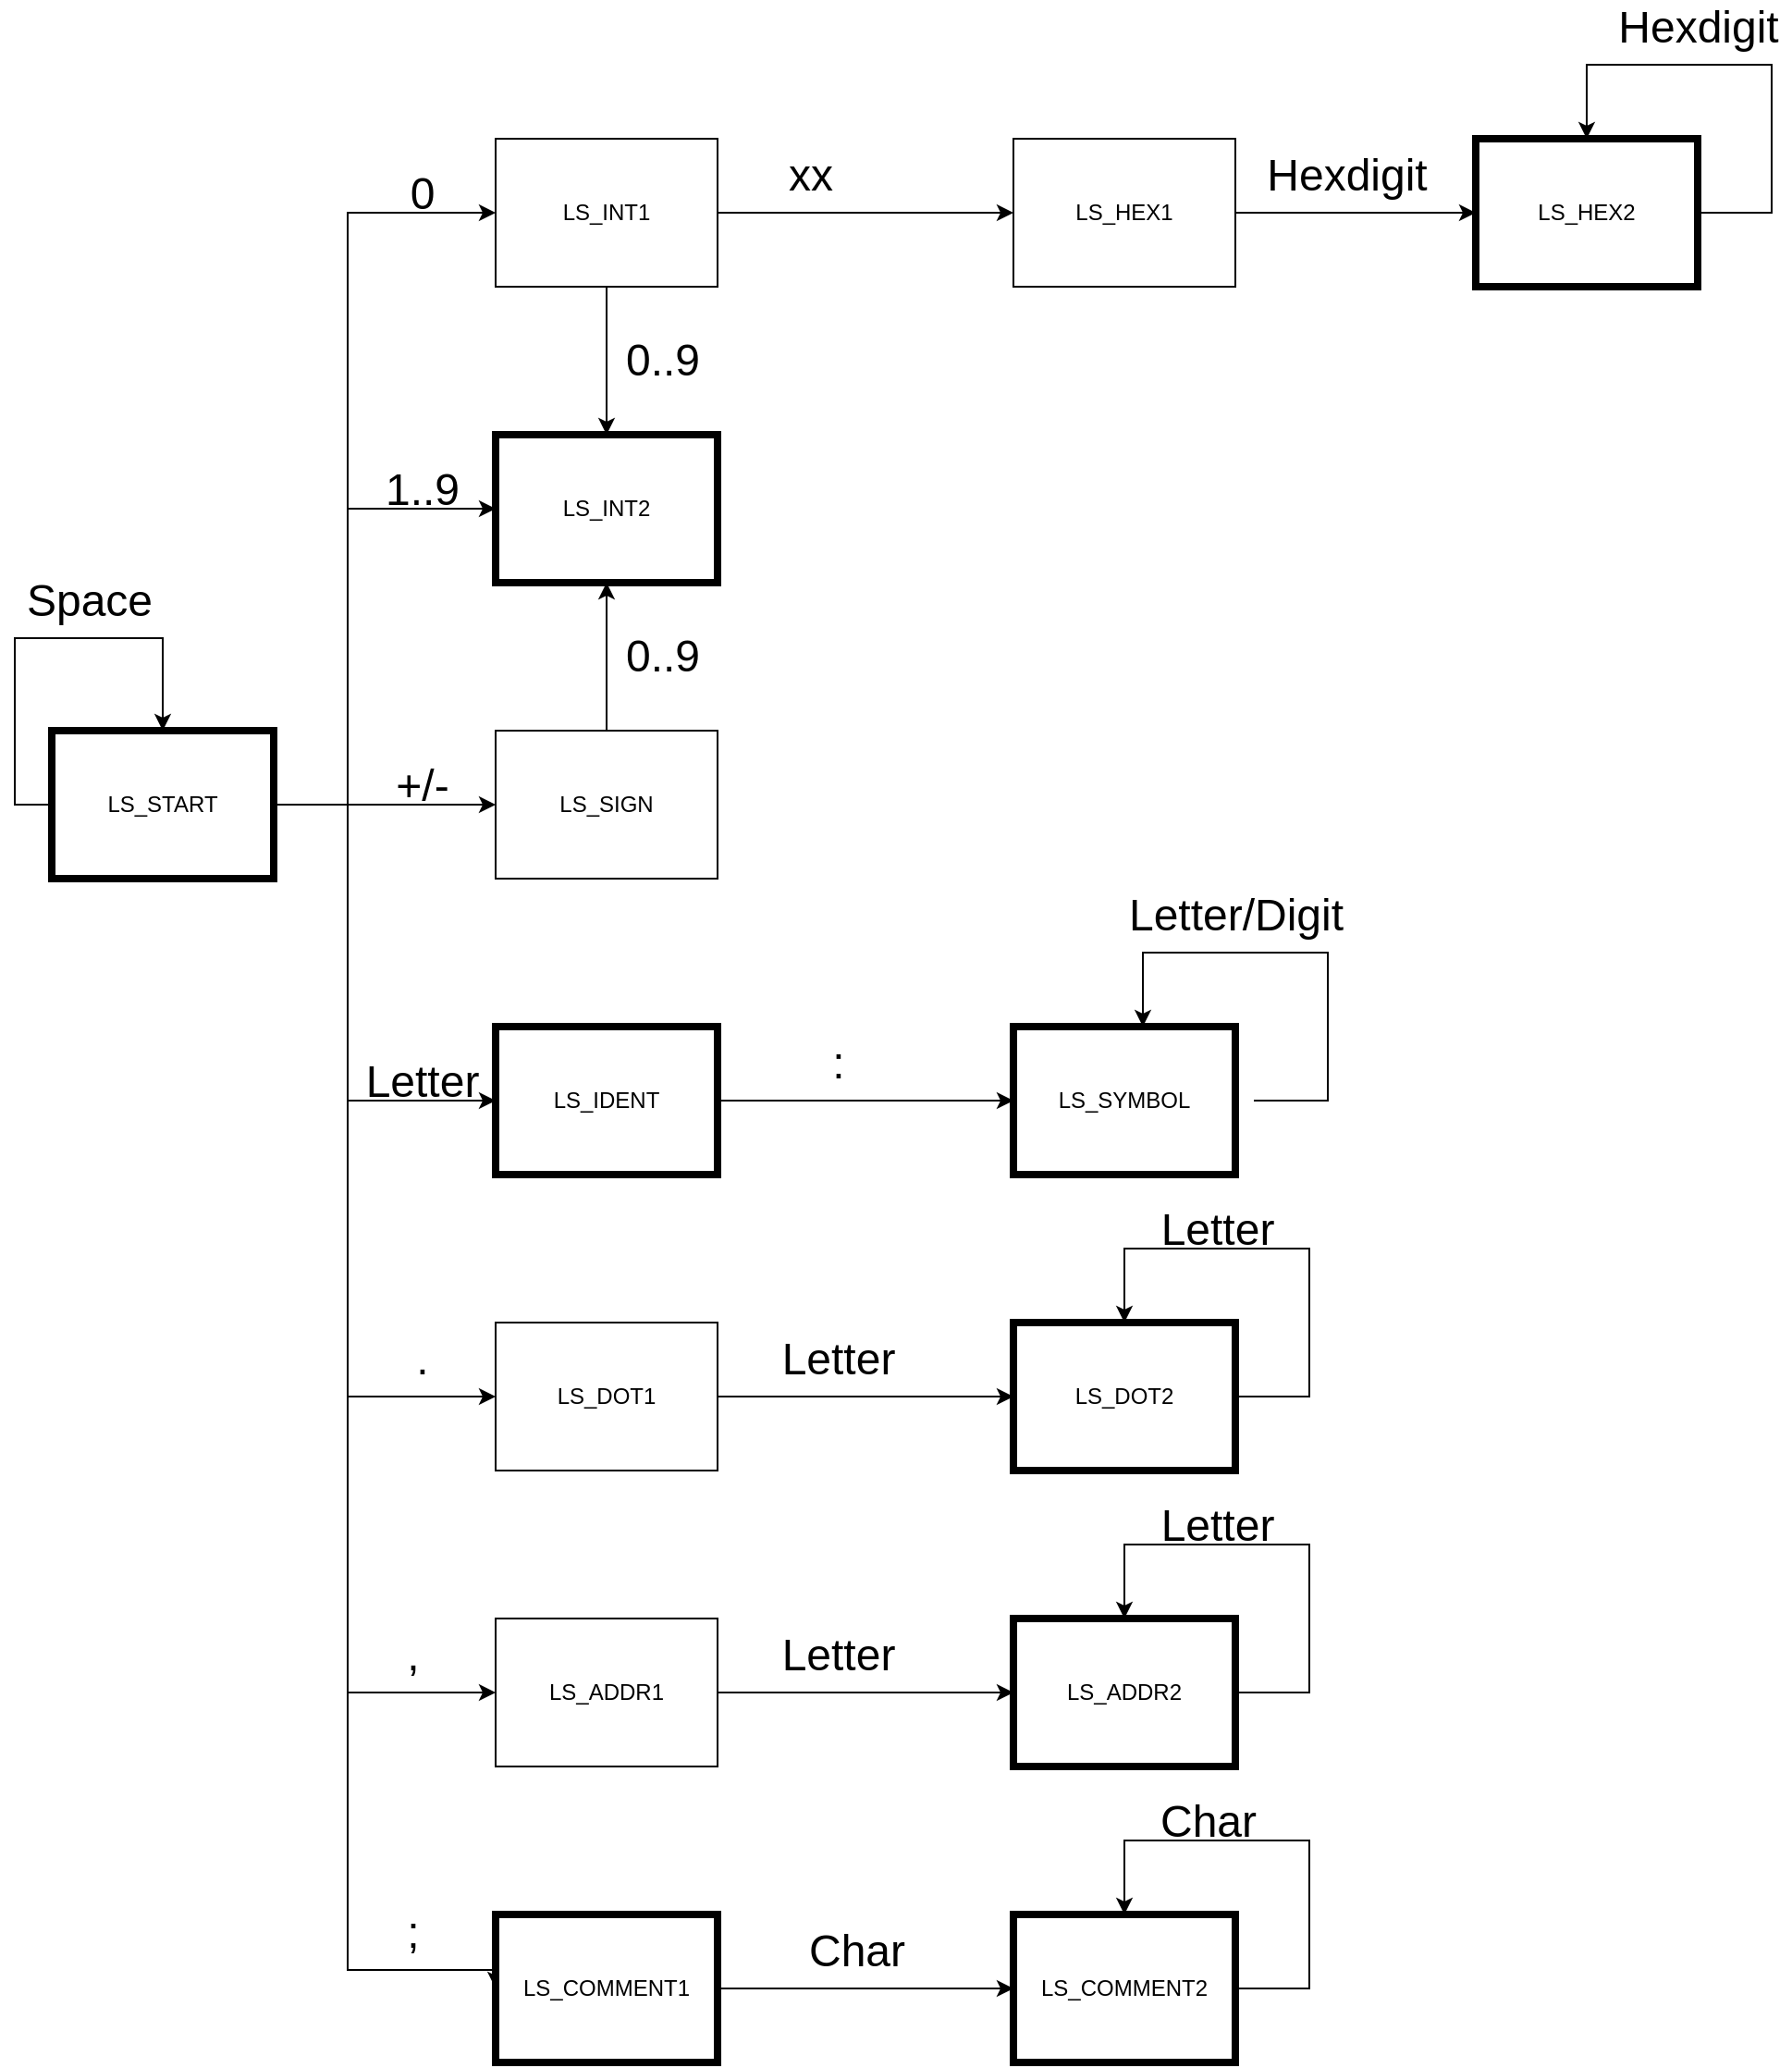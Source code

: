 <mxfile version="15.0.3" type="github">
  <diagram id="vPd9GfktYioFcb5D9k51" name="Page-1">
    <mxGraphModel dx="1220" dy="1055" grid="1" gridSize="10" guides="1" tooltips="1" connect="1" arrows="1" fold="1" page="1" pageScale="1" pageWidth="850" pageHeight="1100" math="0" shadow="0">
      <root>
        <mxCell id="0" />
        <mxCell id="1" parent="0" />
        <mxCell id="3PTNw1tlSmAXJKq-SEOw-10" style="edgeStyle=orthogonalEdgeStyle;rounded=0;orthogonalLoop=1;jettySize=auto;html=1;entryX=0;entryY=0.5;entryDx=0;entryDy=0;" parent="1" source="3PTNw1tlSmAXJKq-SEOw-1" target="3PTNw1tlSmAXJKq-SEOw-4" edge="1">
          <mxGeometry relative="1" as="geometry">
            <Array as="points">
              <mxPoint x="200" y="480" />
              <mxPoint x="200" y="320" />
            </Array>
          </mxGeometry>
        </mxCell>
        <mxCell id="3PTNw1tlSmAXJKq-SEOw-11" style="edgeStyle=orthogonalEdgeStyle;rounded=0;orthogonalLoop=1;jettySize=auto;html=1;entryX=0;entryY=0.5;entryDx=0;entryDy=0;" parent="1" source="3PTNw1tlSmAXJKq-SEOw-1" target="3PTNw1tlSmAXJKq-SEOw-2" edge="1">
          <mxGeometry relative="1" as="geometry">
            <Array as="points">
              <mxPoint x="200" y="480" />
              <mxPoint x="200" y="160" />
            </Array>
          </mxGeometry>
        </mxCell>
        <mxCell id="3PTNw1tlSmAXJKq-SEOw-15" style="edgeStyle=orthogonalEdgeStyle;rounded=0;orthogonalLoop=1;jettySize=auto;html=1;" parent="1" source="3PTNw1tlSmAXJKq-SEOw-1" target="3PTNw1tlSmAXJKq-SEOw-12" edge="1">
          <mxGeometry relative="1" as="geometry" />
        </mxCell>
        <mxCell id="3PTNw1tlSmAXJKq-SEOw-19" style="edgeStyle=orthogonalEdgeStyle;rounded=0;orthogonalLoop=1;jettySize=auto;html=1;entryX=0;entryY=0.5;entryDx=0;entryDy=0;" parent="1" source="3PTNw1tlSmAXJKq-SEOw-1" target="3PTNw1tlSmAXJKq-SEOw-17" edge="1">
          <mxGeometry relative="1" as="geometry">
            <Array as="points">
              <mxPoint x="200" y="480" />
              <mxPoint x="200" y="960" />
            </Array>
          </mxGeometry>
        </mxCell>
        <mxCell id="3PTNw1tlSmAXJKq-SEOw-20" style="edgeStyle=orthogonalEdgeStyle;rounded=0;orthogonalLoop=1;jettySize=auto;html=1;entryX=0;entryY=0.5;entryDx=0;entryDy=0;" parent="1" source="3PTNw1tlSmAXJKq-SEOw-1" target="3PTNw1tlSmAXJKq-SEOw-18" edge="1">
          <mxGeometry relative="1" as="geometry">
            <Array as="points">
              <mxPoint x="200" y="480" />
              <mxPoint x="200" y="800" />
            </Array>
          </mxGeometry>
        </mxCell>
        <mxCell id="3PTNw1tlSmAXJKq-SEOw-21" style="edgeStyle=orthogonalEdgeStyle;rounded=0;orthogonalLoop=1;jettySize=auto;html=1;entryX=0;entryY=0.5;entryDx=0;entryDy=0;" parent="1" source="3PTNw1tlSmAXJKq-SEOw-1" target="3PTNw1tlSmAXJKq-SEOw-16" edge="1">
          <mxGeometry relative="1" as="geometry">
            <Array as="points">
              <mxPoint x="200" y="480" />
              <mxPoint x="200" y="640" />
            </Array>
          </mxGeometry>
        </mxCell>
        <mxCell id="3PTNw1tlSmAXJKq-SEOw-34" style="edgeStyle=orthogonalEdgeStyle;rounded=0;orthogonalLoop=1;jettySize=auto;html=1;exitX=0;exitY=0.5;exitDx=0;exitDy=0;entryX=0.5;entryY=0;entryDx=0;entryDy=0;" parent="1" source="3PTNw1tlSmAXJKq-SEOw-1" target="3PTNw1tlSmAXJKq-SEOw-1" edge="1">
          <mxGeometry relative="1" as="geometry">
            <mxPoint x="100" y="430" as="targetPoint" />
            <Array as="points">
              <mxPoint x="20" y="480" />
              <mxPoint x="20" y="390" />
              <mxPoint x="100" y="390" />
            </Array>
          </mxGeometry>
        </mxCell>
        <mxCell id="XhHxhdLejssvO39jFQw6-26" style="edgeStyle=orthogonalEdgeStyle;rounded=0;orthogonalLoop=1;jettySize=auto;html=1;entryX=0;entryY=0.5;entryDx=0;entryDy=0;" edge="1" parent="1" source="3PTNw1tlSmAXJKq-SEOw-1" target="XhHxhdLejssvO39jFQw6-22">
          <mxGeometry relative="1" as="geometry">
            <Array as="points">
              <mxPoint x="200" y="480" />
              <mxPoint x="200" y="1110" />
            </Array>
          </mxGeometry>
        </mxCell>
        <mxCell id="3PTNw1tlSmAXJKq-SEOw-1" value="LS_START" style="rounded=0;whiteSpace=wrap;html=1;strokeWidth=4;" parent="1" vertex="1">
          <mxGeometry x="40" y="440" width="120" height="80" as="geometry" />
        </mxCell>
        <mxCell id="3PTNw1tlSmAXJKq-SEOw-22" style="edgeStyle=orthogonalEdgeStyle;rounded=0;orthogonalLoop=1;jettySize=auto;html=1;entryX=0.5;entryY=0;entryDx=0;entryDy=0;" parent="1" source="3PTNw1tlSmAXJKq-SEOw-2" target="3PTNw1tlSmAXJKq-SEOw-4" edge="1">
          <mxGeometry relative="1" as="geometry" />
        </mxCell>
        <mxCell id="3PTNw1tlSmAXJKq-SEOw-31" style="edgeStyle=orthogonalEdgeStyle;rounded=0;orthogonalLoop=1;jettySize=auto;html=1;" parent="1" source="3PTNw1tlSmAXJKq-SEOw-2" target="3PTNw1tlSmAXJKq-SEOw-23" edge="1">
          <mxGeometry relative="1" as="geometry" />
        </mxCell>
        <mxCell id="3PTNw1tlSmAXJKq-SEOw-2" value="LS_INT1" style="rounded=0;whiteSpace=wrap;html=1;" parent="1" vertex="1">
          <mxGeometry x="280" y="120" width="120" height="80" as="geometry" />
        </mxCell>
        <mxCell id="3PTNw1tlSmAXJKq-SEOw-4" value="LS_INT2" style="rounded=0;whiteSpace=wrap;html=1;strokeWidth=4;" parent="1" vertex="1">
          <mxGeometry x="280" y="280" width="120" height="80" as="geometry" />
        </mxCell>
        <mxCell id="3PTNw1tlSmAXJKq-SEOw-33" style="edgeStyle=orthogonalEdgeStyle;rounded=0;orthogonalLoop=1;jettySize=auto;html=1;entryX=0.5;entryY=1;entryDx=0;entryDy=0;" parent="1" source="3PTNw1tlSmAXJKq-SEOw-12" target="3PTNw1tlSmAXJKq-SEOw-4" edge="1">
          <mxGeometry relative="1" as="geometry" />
        </mxCell>
        <mxCell id="3PTNw1tlSmAXJKq-SEOw-12" value="LS_SIGN" style="rounded=0;whiteSpace=wrap;html=1;" parent="1" vertex="1">
          <mxGeometry x="280" y="440" width="120" height="80" as="geometry" />
        </mxCell>
        <mxCell id="3PTNw1tlSmAXJKq-SEOw-30" style="edgeStyle=orthogonalEdgeStyle;rounded=0;orthogonalLoop=1;jettySize=auto;html=1;exitX=1;exitY=0.5;exitDx=0;exitDy=0;" parent="1" source="3PTNw1tlSmAXJKq-SEOw-16" target="3PTNw1tlSmAXJKq-SEOw-25" edge="1">
          <mxGeometry relative="1" as="geometry">
            <mxPoint x="440" y="640" as="sourcePoint" />
          </mxGeometry>
        </mxCell>
        <mxCell id="3PTNw1tlSmAXJKq-SEOw-16" value="LS_IDENT" style="rounded=0;whiteSpace=wrap;html=1;strokeWidth=4;" parent="1" vertex="1">
          <mxGeometry x="280" y="600" width="120" height="80" as="geometry" />
        </mxCell>
        <mxCell id="3PTNw1tlSmAXJKq-SEOw-28" style="edgeStyle=orthogonalEdgeStyle;rounded=0;orthogonalLoop=1;jettySize=auto;html=1;exitX=1;exitY=0.5;exitDx=0;exitDy=0;" parent="1" source="3PTNw1tlSmAXJKq-SEOw-17" target="3PTNw1tlSmAXJKq-SEOw-27" edge="1">
          <mxGeometry relative="1" as="geometry">
            <mxPoint x="440" y="960" as="sourcePoint" />
          </mxGeometry>
        </mxCell>
        <mxCell id="3PTNw1tlSmAXJKq-SEOw-17" value="LS_ADDR1" style="rounded=0;whiteSpace=wrap;html=1;" parent="1" vertex="1">
          <mxGeometry x="280" y="920" width="120" height="80" as="geometry" />
        </mxCell>
        <mxCell id="3PTNw1tlSmAXJKq-SEOw-29" style="edgeStyle=orthogonalEdgeStyle;rounded=0;orthogonalLoop=1;jettySize=auto;html=1;exitX=1;exitY=0.5;exitDx=0;exitDy=0;" parent="1" source="3PTNw1tlSmAXJKq-SEOw-18" target="3PTNw1tlSmAXJKq-SEOw-26" edge="1">
          <mxGeometry relative="1" as="geometry">
            <mxPoint x="440" y="800" as="sourcePoint" />
          </mxGeometry>
        </mxCell>
        <mxCell id="3PTNw1tlSmAXJKq-SEOw-18" value="LS_DOT1" style="rounded=0;whiteSpace=wrap;html=1;" parent="1" vertex="1">
          <mxGeometry x="280" y="760" width="120" height="80" as="geometry" />
        </mxCell>
        <mxCell id="3PTNw1tlSmAXJKq-SEOw-32" style="edgeStyle=orthogonalEdgeStyle;rounded=0;orthogonalLoop=1;jettySize=auto;html=1;" parent="1" source="3PTNw1tlSmAXJKq-SEOw-23" target="3PTNw1tlSmAXJKq-SEOw-24" edge="1">
          <mxGeometry relative="1" as="geometry" />
        </mxCell>
        <mxCell id="3PTNw1tlSmAXJKq-SEOw-23" value="LS_HEX1" style="rounded=0;whiteSpace=wrap;html=1;" parent="1" vertex="1">
          <mxGeometry x="560" y="120" width="120" height="80" as="geometry" />
        </mxCell>
        <mxCell id="3PTNw1tlSmAXJKq-SEOw-24" value="LS_HEX2" style="rounded=0;whiteSpace=wrap;html=1;strokeWidth=4;" parent="1" vertex="1">
          <mxGeometry x="810" y="120" width="120" height="80" as="geometry" />
        </mxCell>
        <mxCell id="3PTNw1tlSmAXJKq-SEOw-25" value="LS_SYMBOL" style="rounded=0;whiteSpace=wrap;html=1;strokeWidth=4;" parent="1" vertex="1">
          <mxGeometry x="560" y="600" width="120" height="80" as="geometry" />
        </mxCell>
        <mxCell id="3PTNw1tlSmAXJKq-SEOw-26" value="LS_DOT2" style="rounded=0;whiteSpace=wrap;html=1;strokeWidth=4;" parent="1" vertex="1">
          <mxGeometry x="560" y="760" width="120" height="80" as="geometry" />
        </mxCell>
        <mxCell id="3PTNw1tlSmAXJKq-SEOw-35" style="edgeStyle=orthogonalEdgeStyle;rounded=0;orthogonalLoop=1;jettySize=auto;html=1;exitX=1;exitY=0.5;exitDx=0;exitDy=0;" parent="1" source="3PTNw1tlSmAXJKq-SEOw-27" edge="1">
          <mxGeometry relative="1" as="geometry">
            <mxPoint x="620" y="920" as="targetPoint" />
            <Array as="points">
              <mxPoint x="720" y="960" />
              <mxPoint x="720" y="880" />
              <mxPoint x="620" y="880" />
            </Array>
          </mxGeometry>
        </mxCell>
        <mxCell id="3PTNw1tlSmAXJKq-SEOw-27" value="LS_ADDR2" style="rounded=0;whiteSpace=wrap;html=1;strokeWidth=4;" parent="1" vertex="1">
          <mxGeometry x="560" y="920" width="120" height="80" as="geometry" />
        </mxCell>
        <mxCell id="3PTNw1tlSmAXJKq-SEOw-36" style="edgeStyle=orthogonalEdgeStyle;rounded=0;orthogonalLoop=1;jettySize=auto;html=1;exitX=1;exitY=0.5;exitDx=0;exitDy=0;" parent="1" edge="1">
          <mxGeometry relative="1" as="geometry">
            <mxPoint x="620" y="760" as="targetPoint" />
            <mxPoint x="680" y="800" as="sourcePoint" />
            <Array as="points">
              <mxPoint x="720" y="800" />
              <mxPoint x="720" y="720" />
              <mxPoint x="620" y="720" />
            </Array>
          </mxGeometry>
        </mxCell>
        <mxCell id="XhHxhdLejssvO39jFQw6-1" style="edgeStyle=orthogonalEdgeStyle;rounded=0;orthogonalLoop=1;jettySize=auto;html=1;exitX=1;exitY=0.5;exitDx=0;exitDy=0;" edge="1" parent="1">
          <mxGeometry relative="1" as="geometry">
            <mxPoint x="870" y="120" as="targetPoint" />
            <mxPoint x="930" y="160" as="sourcePoint" />
            <Array as="points">
              <mxPoint x="970" y="160" />
              <mxPoint x="970" y="80" />
              <mxPoint x="870" y="80" />
            </Array>
          </mxGeometry>
        </mxCell>
        <mxCell id="XhHxhdLejssvO39jFQw6-2" value="&lt;font style=&quot;font-size: 24px&quot;&gt;Letter&lt;/font&gt;" style="text;html=1;resizable=0;autosize=1;align=center;verticalAlign=middle;points=[];fillColor=none;strokeColor=none;rounded=0;" vertex="1" parent="1">
          <mxGeometry x="425" y="770" width="80" height="20" as="geometry" />
        </mxCell>
        <mxCell id="XhHxhdLejssvO39jFQw6-3" value="&lt;font style=&quot;font-size: 24px&quot;&gt;Letter&lt;/font&gt;" style="text;html=1;resizable=0;autosize=1;align=center;verticalAlign=middle;points=[];fillColor=none;strokeColor=none;rounded=0;" vertex="1" parent="1">
          <mxGeometry x="425" y="930" width="80" height="20" as="geometry" />
        </mxCell>
        <mxCell id="XhHxhdLejssvO39jFQw6-4" value="&lt;font style=&quot;font-size: 24px&quot;&gt;Letter&lt;/font&gt;" style="text;html=1;resizable=0;autosize=1;align=center;verticalAlign=middle;points=[];fillColor=none;strokeColor=none;rounded=0;" vertex="1" parent="1">
          <mxGeometry x="630" y="860" width="80" height="20" as="geometry" />
        </mxCell>
        <mxCell id="XhHxhdLejssvO39jFQw6-5" value="&lt;font style=&quot;font-size: 24px&quot;&gt;Letter&lt;/font&gt;" style="text;html=1;resizable=0;autosize=1;align=center;verticalAlign=middle;points=[];fillColor=none;strokeColor=none;rounded=0;" vertex="1" parent="1">
          <mxGeometry x="630" y="700" width="80" height="20" as="geometry" />
        </mxCell>
        <mxCell id="XhHxhdLejssvO39jFQw6-6" value="&lt;font style=&quot;font-size: 24px&quot;&gt;Letter&lt;/font&gt;" style="text;html=1;resizable=0;autosize=1;align=center;verticalAlign=middle;points=[];fillColor=none;strokeColor=none;rounded=0;" vertex="1" parent="1">
          <mxGeometry x="200" y="620" width="80" height="20" as="geometry" />
        </mxCell>
        <mxCell id="XhHxhdLejssvO39jFQw6-7" value="&lt;font style=&quot;font-size: 24px&quot;&gt;:&lt;/font&gt;" style="text;html=1;resizable=0;autosize=1;align=center;verticalAlign=middle;points=[];fillColor=none;strokeColor=none;rounded=0;" vertex="1" parent="1">
          <mxGeometry x="455" y="610" width="20" height="20" as="geometry" />
        </mxCell>
        <mxCell id="XhHxhdLejssvO39jFQw6-8" value="&lt;font style=&quot;font-size: 24px&quot;&gt;.&lt;/font&gt;" style="text;html=1;resizable=0;autosize=1;align=center;verticalAlign=middle;points=[];fillColor=none;strokeColor=none;rounded=0;" vertex="1" parent="1">
          <mxGeometry x="230" y="770" width="20" height="20" as="geometry" />
        </mxCell>
        <mxCell id="XhHxhdLejssvO39jFQw6-9" value="&lt;font style=&quot;font-size: 24px&quot;&gt;,&lt;/font&gt;" style="text;html=1;resizable=0;autosize=1;align=center;verticalAlign=middle;points=[];fillColor=none;strokeColor=none;rounded=0;" vertex="1" parent="1">
          <mxGeometry x="225" y="930" width="20" height="20" as="geometry" />
        </mxCell>
        <mxCell id="XhHxhdLejssvO39jFQw6-10" value="&lt;font style=&quot;font-size: 24px&quot;&gt;Hexdigit&lt;/font&gt;" style="text;html=1;resizable=0;autosize=1;align=center;verticalAlign=middle;points=[];fillColor=none;strokeColor=none;rounded=0;" vertex="1" parent="1">
          <mxGeometry x="880" y="50" width="100" height="20" as="geometry" />
        </mxCell>
        <mxCell id="XhHxhdLejssvO39jFQw6-11" value="&lt;font style=&quot;font-size: 24px&quot;&gt;0&lt;/font&gt;" style="text;html=1;resizable=0;autosize=1;align=center;verticalAlign=middle;points=[];fillColor=none;strokeColor=none;rounded=0;" vertex="1" parent="1">
          <mxGeometry x="225" y="140" width="30" height="20" as="geometry" />
        </mxCell>
        <mxCell id="XhHxhdLejssvO39jFQw6-12" value="&lt;font style=&quot;font-size: 24px&quot;&gt;1..9&lt;/font&gt;" style="text;html=1;resizable=0;autosize=1;align=center;verticalAlign=middle;points=[];fillColor=none;strokeColor=none;rounded=0;" vertex="1" parent="1">
          <mxGeometry x="210" y="300" width="60" height="20" as="geometry" />
        </mxCell>
        <mxCell id="XhHxhdLejssvO39jFQw6-13" value="&lt;font style=&quot;font-size: 24px&quot;&gt;+/-&lt;/font&gt;" style="text;html=1;resizable=0;autosize=1;align=center;verticalAlign=middle;points=[];fillColor=none;strokeColor=none;rounded=0;" vertex="1" parent="1">
          <mxGeometry x="220" y="460" width="40" height="20" as="geometry" />
        </mxCell>
        <mxCell id="XhHxhdLejssvO39jFQw6-14" value="&lt;font style=&quot;font-size: 24px&quot;&gt;xx&lt;/font&gt;" style="text;html=1;resizable=0;autosize=1;align=center;verticalAlign=middle;points=[];fillColor=none;strokeColor=none;rounded=0;" vertex="1" parent="1">
          <mxGeometry x="430" y="130" width="40" height="20" as="geometry" />
        </mxCell>
        <mxCell id="XhHxhdLejssvO39jFQw6-15" value="&lt;span style=&quot;font-size: 24px&quot;&gt;Hexdigit&lt;/span&gt;" style="text;html=1;resizable=0;autosize=1;align=center;verticalAlign=middle;points=[];fillColor=none;strokeColor=none;rounded=0;" vertex="1" parent="1">
          <mxGeometry x="690" y="130" width="100" height="20" as="geometry" />
        </mxCell>
        <mxCell id="XhHxhdLejssvO39jFQw6-16" value="&lt;font style=&quot;font-size: 24px&quot;&gt;0..9&lt;/font&gt;" style="text;html=1;resizable=0;autosize=1;align=center;verticalAlign=middle;points=[];fillColor=none;strokeColor=none;rounded=0;" vertex="1" parent="1">
          <mxGeometry x="340" y="390" width="60" height="20" as="geometry" />
        </mxCell>
        <mxCell id="XhHxhdLejssvO39jFQw6-17" value="&lt;font style=&quot;font-size: 24px&quot;&gt;0..9&lt;/font&gt;" style="text;html=1;resizable=0;autosize=1;align=center;verticalAlign=middle;points=[];fillColor=none;strokeColor=none;rounded=0;" vertex="1" parent="1">
          <mxGeometry x="340" y="230" width="60" height="20" as="geometry" />
        </mxCell>
        <mxCell id="XhHxhdLejssvO39jFQw6-18" style="edgeStyle=orthogonalEdgeStyle;rounded=0;orthogonalLoop=1;jettySize=auto;html=1;exitX=1;exitY=0.5;exitDx=0;exitDy=0;" edge="1" parent="1">
          <mxGeometry relative="1" as="geometry">
            <mxPoint x="630" y="600" as="targetPoint" />
            <mxPoint x="690" y="640" as="sourcePoint" />
            <Array as="points">
              <mxPoint x="730" y="640" />
              <mxPoint x="730" y="560" />
              <mxPoint x="630" y="560" />
            </Array>
          </mxGeometry>
        </mxCell>
        <mxCell id="XhHxhdLejssvO39jFQw6-19" value="&lt;font style=&quot;font-size: 24px&quot;&gt;Letter/Digit&lt;/font&gt;" style="text;html=1;resizable=0;autosize=1;align=center;verticalAlign=middle;points=[];fillColor=none;strokeColor=none;rounded=0;" vertex="1" parent="1">
          <mxGeometry x="615" y="530" width="130" height="20" as="geometry" />
        </mxCell>
        <mxCell id="XhHxhdLejssvO39jFQw6-21" style="edgeStyle=orthogonalEdgeStyle;rounded=0;orthogonalLoop=1;jettySize=auto;html=1;exitX=1;exitY=0.5;exitDx=0;exitDy=0;" edge="1" parent="1" source="XhHxhdLejssvO39jFQw6-22" target="XhHxhdLejssvO39jFQw6-24">
          <mxGeometry relative="1" as="geometry">
            <mxPoint x="440" y="1120" as="sourcePoint" />
          </mxGeometry>
        </mxCell>
        <mxCell id="XhHxhdLejssvO39jFQw6-22" value="LS_COMMENT1" style="rounded=0;whiteSpace=wrap;html=1;strokeWidth=4;" vertex="1" parent="1">
          <mxGeometry x="280" y="1080" width="120" height="80" as="geometry" />
        </mxCell>
        <mxCell id="XhHxhdLejssvO39jFQw6-23" style="edgeStyle=orthogonalEdgeStyle;rounded=0;orthogonalLoop=1;jettySize=auto;html=1;exitX=1;exitY=0.5;exitDx=0;exitDy=0;" edge="1" parent="1" source="XhHxhdLejssvO39jFQw6-24">
          <mxGeometry relative="1" as="geometry">
            <mxPoint x="620" y="1080" as="targetPoint" />
            <Array as="points">
              <mxPoint x="720" y="1120" />
              <mxPoint x="720" y="1040" />
              <mxPoint x="620" y="1040" />
            </Array>
          </mxGeometry>
        </mxCell>
        <mxCell id="XhHxhdLejssvO39jFQw6-24" value="LS_COMMENT2" style="rounded=0;whiteSpace=wrap;html=1;strokeWidth=4;" vertex="1" parent="1">
          <mxGeometry x="560" y="1080" width="120" height="80" as="geometry" />
        </mxCell>
        <mxCell id="XhHxhdLejssvO39jFQw6-27" value="&lt;font style=&quot;font-size: 24px&quot;&gt;Space&lt;/font&gt;" style="text;html=1;resizable=0;autosize=1;align=center;verticalAlign=middle;points=[];fillColor=none;strokeColor=none;rounded=0;" vertex="1" parent="1">
          <mxGeometry x="20" y="360" width="80" height="20" as="geometry" />
        </mxCell>
        <mxCell id="XhHxhdLejssvO39jFQw6-29" value="&lt;font style=&quot;font-size: 24px&quot;&gt;;&lt;/font&gt;" style="text;html=1;resizable=0;autosize=1;align=center;verticalAlign=middle;points=[];fillColor=none;strokeColor=none;rounded=0;" vertex="1" parent="1">
          <mxGeometry x="225" y="1080" width="20" height="20" as="geometry" />
        </mxCell>
        <mxCell id="XhHxhdLejssvO39jFQw6-30" value="&lt;span style=&quot;font-size: 24px&quot;&gt;Char&lt;/span&gt;" style="text;html=1;resizable=0;autosize=1;align=center;verticalAlign=middle;points=[];fillColor=none;strokeColor=none;rounded=0;" vertex="1" parent="1">
          <mxGeometry x="440" y="1090" width="70" height="20" as="geometry" />
        </mxCell>
        <mxCell id="XhHxhdLejssvO39jFQw6-32" value="&lt;span style=&quot;font-size: 24px&quot;&gt;Char&lt;/span&gt;" style="text;html=1;resizable=0;autosize=1;align=center;verticalAlign=middle;points=[];fillColor=none;strokeColor=none;rounded=0;" vertex="1" parent="1">
          <mxGeometry x="630" y="1020" width="70" height="20" as="geometry" />
        </mxCell>
      </root>
    </mxGraphModel>
  </diagram>
</mxfile>
